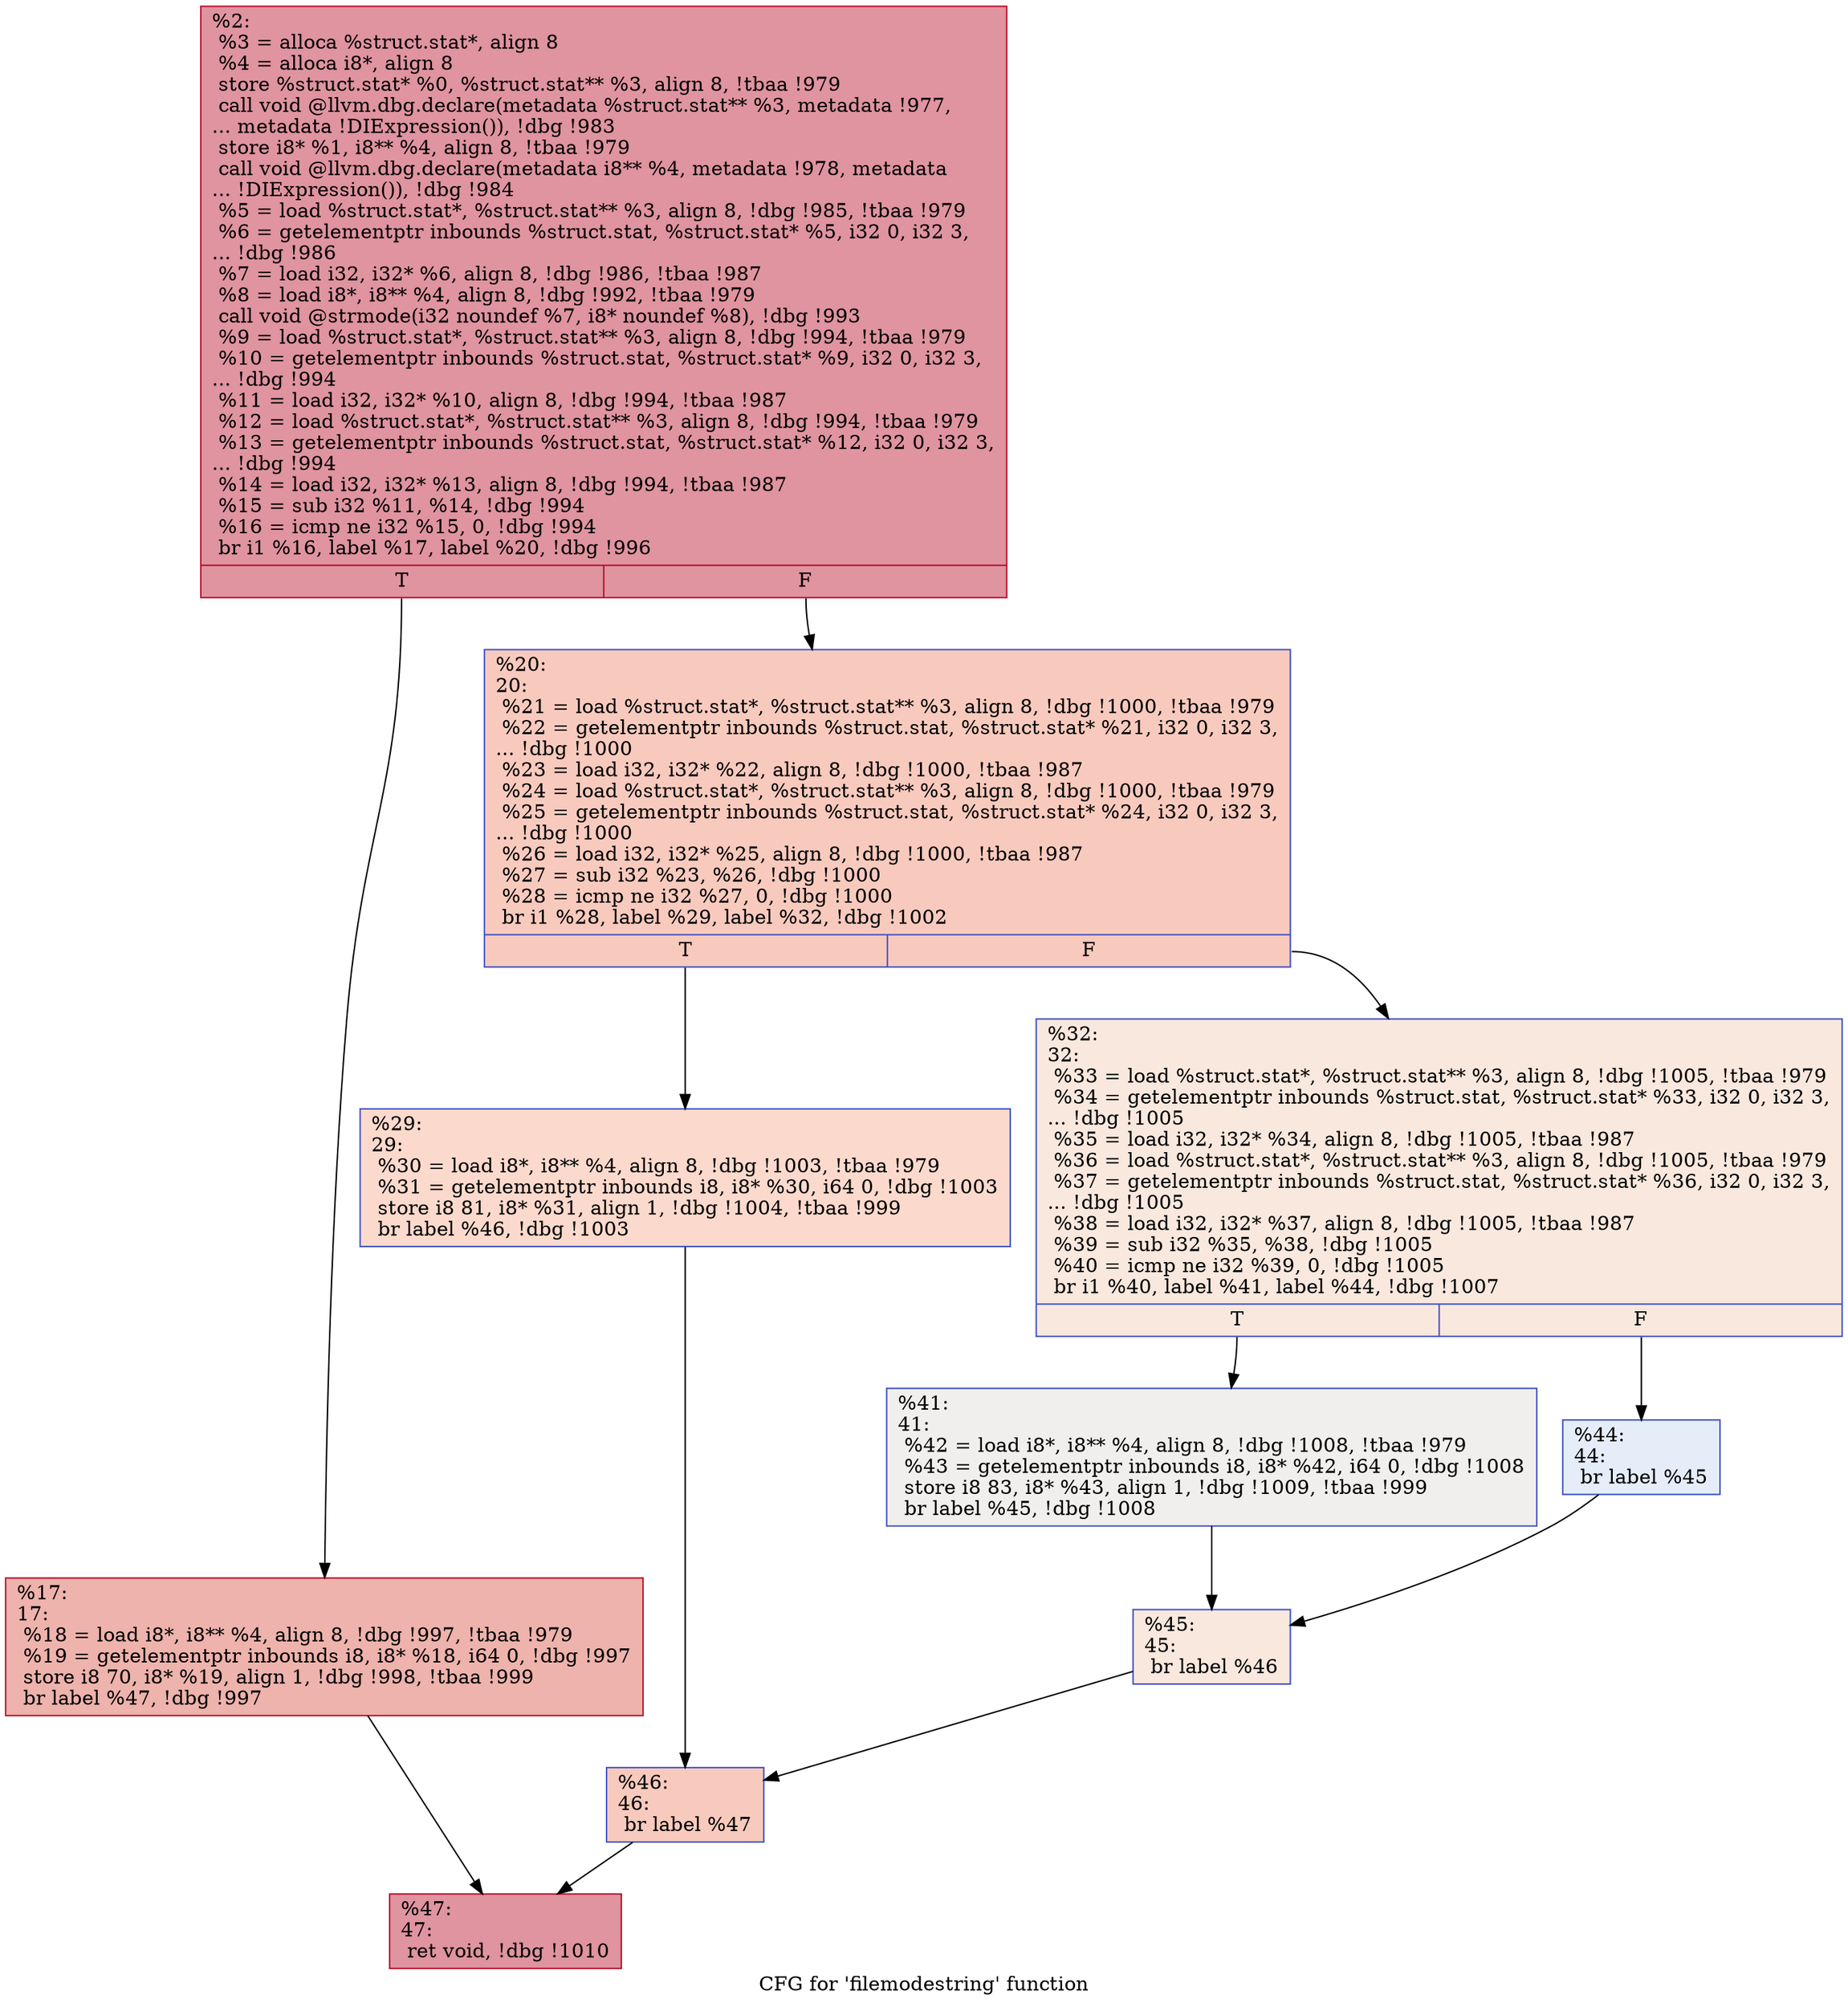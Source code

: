 digraph "CFG for 'filemodestring' function" {
	label="CFG for 'filemodestring' function";

	Node0x202e300 [shape=record,color="#b70d28ff", style=filled, fillcolor="#b70d2870",label="{%2:\l  %3 = alloca %struct.stat*, align 8\l  %4 = alloca i8*, align 8\l  store %struct.stat* %0, %struct.stat** %3, align 8, !tbaa !979\l  call void @llvm.dbg.declare(metadata %struct.stat** %3, metadata !977,\l... metadata !DIExpression()), !dbg !983\l  store i8* %1, i8** %4, align 8, !tbaa !979\l  call void @llvm.dbg.declare(metadata i8** %4, metadata !978, metadata\l... !DIExpression()), !dbg !984\l  %5 = load %struct.stat*, %struct.stat** %3, align 8, !dbg !985, !tbaa !979\l  %6 = getelementptr inbounds %struct.stat, %struct.stat* %5, i32 0, i32 3,\l... !dbg !986\l  %7 = load i32, i32* %6, align 8, !dbg !986, !tbaa !987\l  %8 = load i8*, i8** %4, align 8, !dbg !992, !tbaa !979\l  call void @strmode(i32 noundef %7, i8* noundef %8), !dbg !993\l  %9 = load %struct.stat*, %struct.stat** %3, align 8, !dbg !994, !tbaa !979\l  %10 = getelementptr inbounds %struct.stat, %struct.stat* %9, i32 0, i32 3,\l... !dbg !994\l  %11 = load i32, i32* %10, align 8, !dbg !994, !tbaa !987\l  %12 = load %struct.stat*, %struct.stat** %3, align 8, !dbg !994, !tbaa !979\l  %13 = getelementptr inbounds %struct.stat, %struct.stat* %12, i32 0, i32 3,\l... !dbg !994\l  %14 = load i32, i32* %13, align 8, !dbg !994, !tbaa !987\l  %15 = sub i32 %11, %14, !dbg !994\l  %16 = icmp ne i32 %15, 0, !dbg !994\l  br i1 %16, label %17, label %20, !dbg !996\l|{<s0>T|<s1>F}}"];
	Node0x202e300:s0 -> Node0x2030980;
	Node0x202e300:s1 -> Node0x20309d0;
	Node0x2030980 [shape=record,color="#b70d28ff", style=filled, fillcolor="#d6524470",label="{%17:\l17:                                               \l  %18 = load i8*, i8** %4, align 8, !dbg !997, !tbaa !979\l  %19 = getelementptr inbounds i8, i8* %18, i64 0, !dbg !997\l  store i8 70, i8* %19, align 1, !dbg !998, !tbaa !999\l  br label %47, !dbg !997\l}"];
	Node0x2030980 -> Node0x2030c00;
	Node0x20309d0 [shape=record,color="#3d50c3ff", style=filled, fillcolor="#ef886b70",label="{%20:\l20:                                               \l  %21 = load %struct.stat*, %struct.stat** %3, align 8, !dbg !1000, !tbaa !979\l  %22 = getelementptr inbounds %struct.stat, %struct.stat* %21, i32 0, i32 3,\l... !dbg !1000\l  %23 = load i32, i32* %22, align 8, !dbg !1000, !tbaa !987\l  %24 = load %struct.stat*, %struct.stat** %3, align 8, !dbg !1000, !tbaa !979\l  %25 = getelementptr inbounds %struct.stat, %struct.stat* %24, i32 0, i32 3,\l... !dbg !1000\l  %26 = load i32, i32* %25, align 8, !dbg !1000, !tbaa !987\l  %27 = sub i32 %23, %26, !dbg !1000\l  %28 = icmp ne i32 %27, 0, !dbg !1000\l  br i1 %28, label %29, label %32, !dbg !1002\l|{<s0>T|<s1>F}}"];
	Node0x20309d0:s0 -> Node0x2030a20;
	Node0x20309d0:s1 -> Node0x2030a70;
	Node0x2030a20 [shape=record,color="#3d50c3ff", style=filled, fillcolor="#f7ac8e70",label="{%29:\l29:                                               \l  %30 = load i8*, i8** %4, align 8, !dbg !1003, !tbaa !979\l  %31 = getelementptr inbounds i8, i8* %30, i64 0, !dbg !1003\l  store i8 81, i8* %31, align 1, !dbg !1004, !tbaa !999\l  br label %46, !dbg !1003\l}"];
	Node0x2030a20 -> Node0x2030bb0;
	Node0x2030a70 [shape=record,color="#3d50c3ff", style=filled, fillcolor="#f2cab570",label="{%32:\l32:                                               \l  %33 = load %struct.stat*, %struct.stat** %3, align 8, !dbg !1005, !tbaa !979\l  %34 = getelementptr inbounds %struct.stat, %struct.stat* %33, i32 0, i32 3,\l... !dbg !1005\l  %35 = load i32, i32* %34, align 8, !dbg !1005, !tbaa !987\l  %36 = load %struct.stat*, %struct.stat** %3, align 8, !dbg !1005, !tbaa !979\l  %37 = getelementptr inbounds %struct.stat, %struct.stat* %36, i32 0, i32 3,\l... !dbg !1005\l  %38 = load i32, i32* %37, align 8, !dbg !1005, !tbaa !987\l  %39 = sub i32 %35, %38, !dbg !1005\l  %40 = icmp ne i32 %39, 0, !dbg !1005\l  br i1 %40, label %41, label %44, !dbg !1007\l|{<s0>T|<s1>F}}"];
	Node0x2030a70:s0 -> Node0x2030ac0;
	Node0x2030a70:s1 -> Node0x2030b10;
	Node0x2030ac0 [shape=record,color="#3d50c3ff", style=filled, fillcolor="#e0dbd870",label="{%41:\l41:                                               \l  %42 = load i8*, i8** %4, align 8, !dbg !1008, !tbaa !979\l  %43 = getelementptr inbounds i8, i8* %42, i64 0, !dbg !1008\l  store i8 83, i8* %43, align 1, !dbg !1009, !tbaa !999\l  br label %45, !dbg !1008\l}"];
	Node0x2030ac0 -> Node0x2030b60;
	Node0x2030b10 [shape=record,color="#3d50c3ff", style=filled, fillcolor="#c5d6f270",label="{%44:\l44:                                               \l  br label %45\l}"];
	Node0x2030b10 -> Node0x2030b60;
	Node0x2030b60 [shape=record,color="#3d50c3ff", style=filled, fillcolor="#f2cab570",label="{%45:\l45:                                               \l  br label %46\l}"];
	Node0x2030b60 -> Node0x2030bb0;
	Node0x2030bb0 [shape=record,color="#3d50c3ff", style=filled, fillcolor="#ef886b70",label="{%46:\l46:                                               \l  br label %47\l}"];
	Node0x2030bb0 -> Node0x2030c00;
	Node0x2030c00 [shape=record,color="#b70d28ff", style=filled, fillcolor="#b70d2870",label="{%47:\l47:                                               \l  ret void, !dbg !1010\l}"];
}

